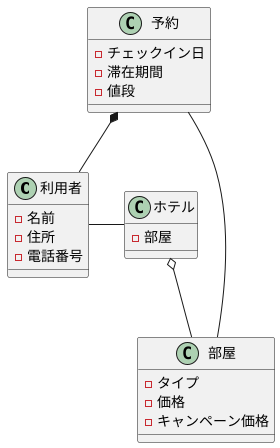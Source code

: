 @startuml
class 利用者{
    -名前
    -住所
    -電話番号
    }
class 部屋{
    -タイプ
    -価格
    -キャンペーン価格
}
class 予約{
    -チェックイン日
    -滞在期間
    -値段
}
class ホテル{
    -部屋
}
予約 *-- 利用者
予約 -- 部屋
ホテル o-- 部屋
ホテル -left- 利用者
@enduml